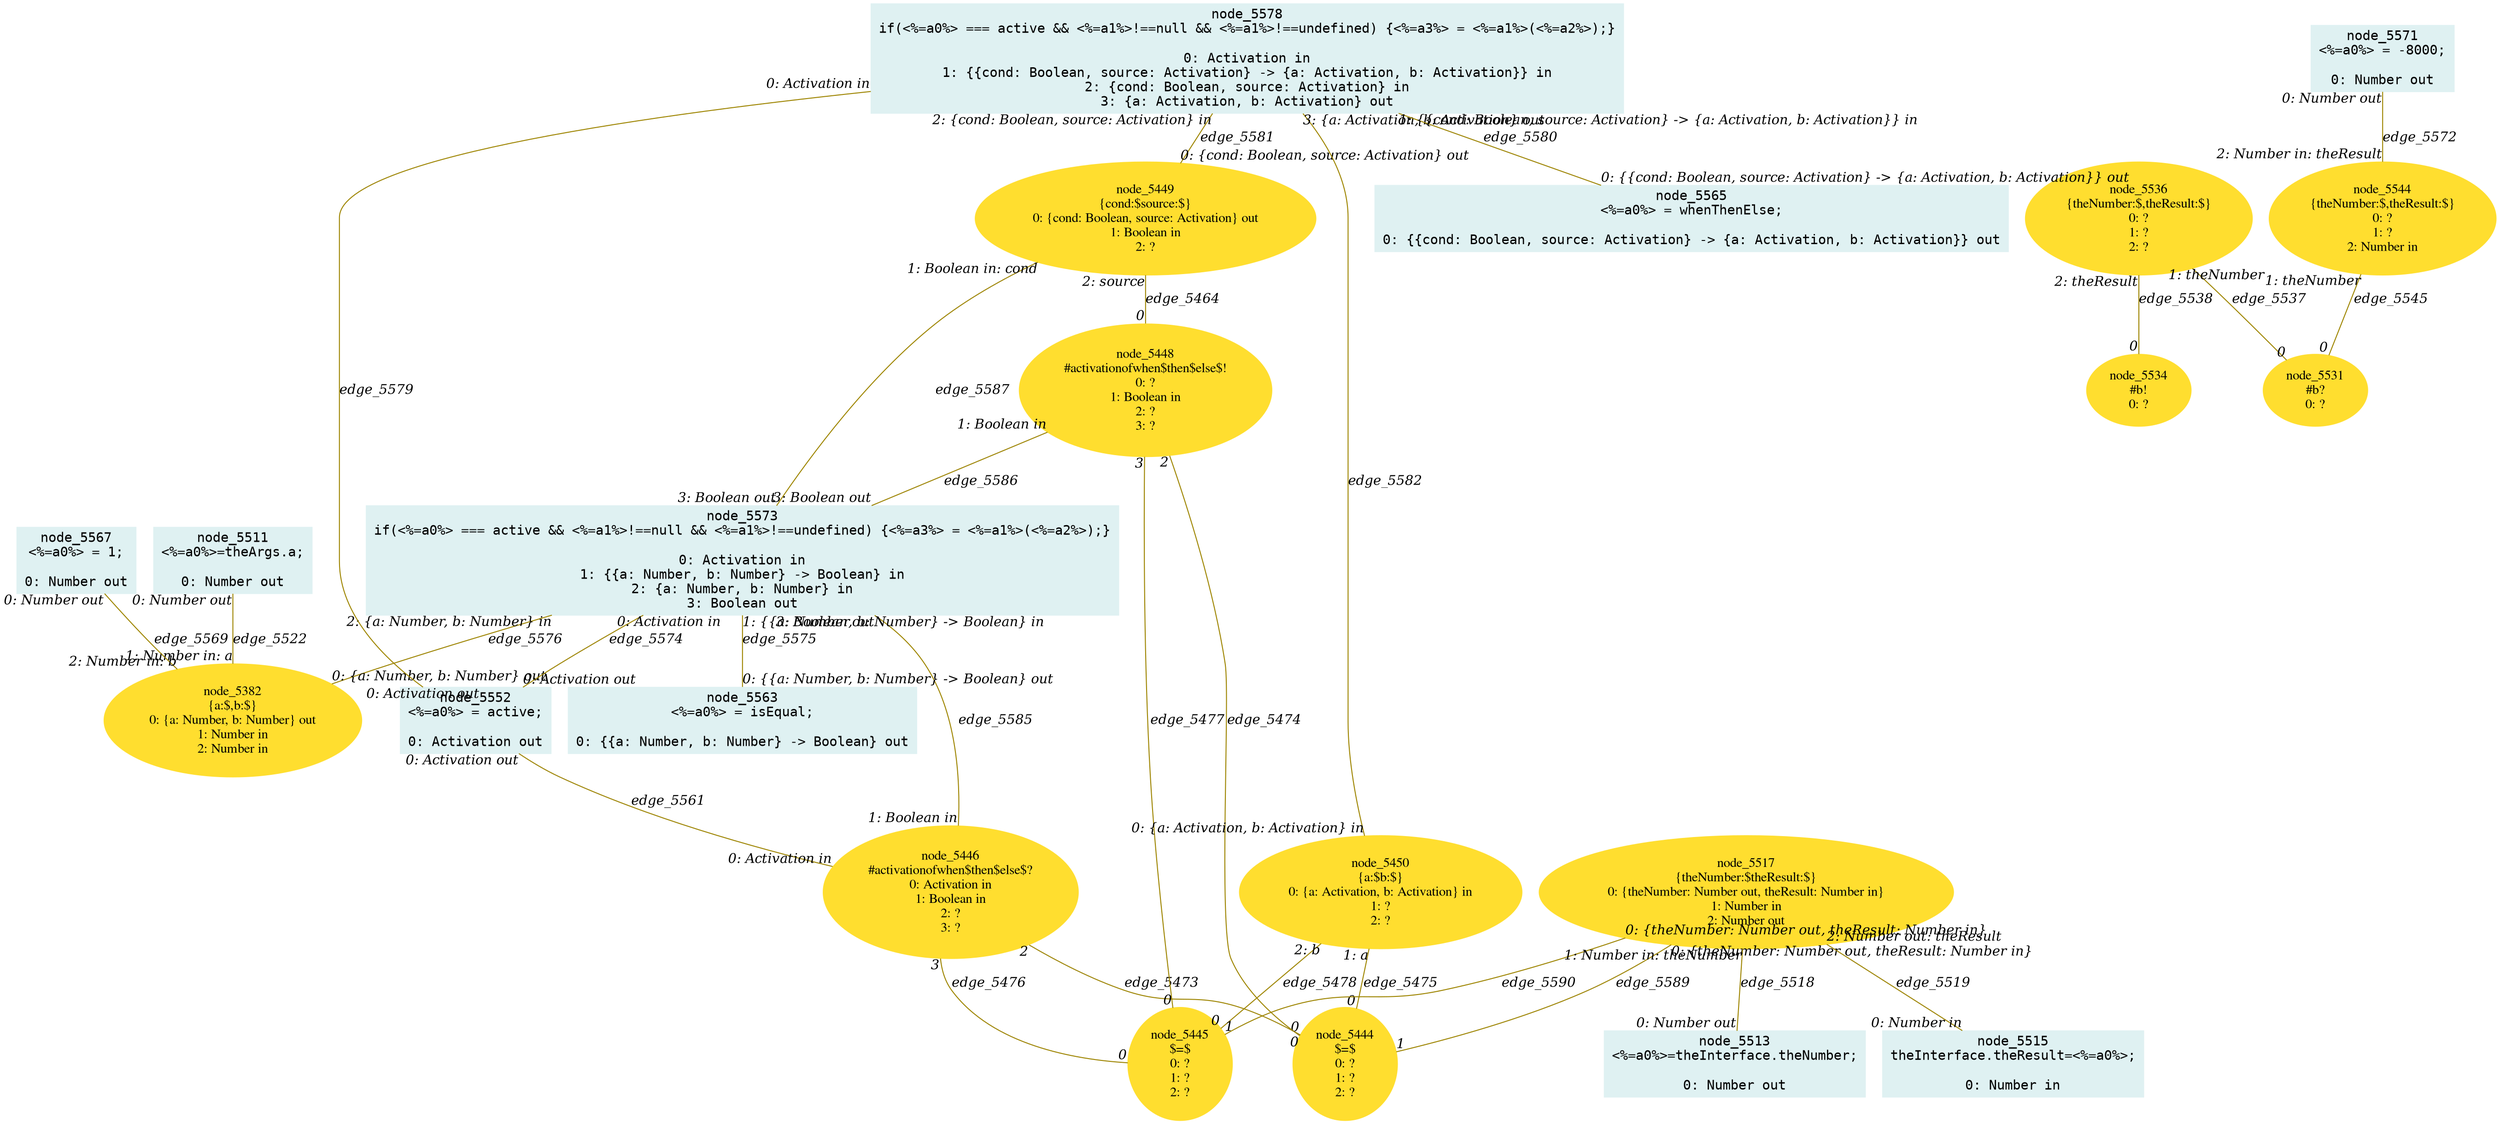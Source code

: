 digraph g{node_5382 [shape="ellipse", style="filled", color="#ffde2f", fontname="Times", label="node_5382
{a:$,b:$}
0: {a: Number, b: Number} out
1: Number in
2: Number in" ]
node_5444 [shape="ellipse", style="filled", color="#ffde2f", fontname="Times", label="node_5444
$=$
0: ?
1: ?
2: ?" ]
node_5445 [shape="ellipse", style="filled", color="#ffde2f", fontname="Times", label="node_5445
$=$
0: ?
1: ?
2: ?" ]
node_5446 [shape="ellipse", style="filled", color="#ffde2f", fontname="Times", label="node_5446
#activationofwhen$then$else$?
0: Activation in
1: Boolean in
2: ?
3: ?" ]
node_5448 [shape="ellipse", style="filled", color="#ffde2f", fontname="Times", label="node_5448
#activationofwhen$then$else$!
0: ?
1: Boolean in
2: ?
3: ?" ]
node_5449 [shape="ellipse", style="filled", color="#ffde2f", fontname="Times", label="node_5449
{cond:$source:$}
0: {cond: Boolean, source: Activation} out
1: Boolean in
2: ?" ]
node_5450 [shape="ellipse", style="filled", color="#ffde2f", fontname="Times", label="node_5450
{a:$b:$}
0: {a: Activation, b: Activation} in
1: ?
2: ?" ]
node_5511 [shape="box", style="filled", color="#dff1f2", fontname="Courier", label="node_5511
<%=a0%>=theArgs.a;

0: Number out" ]
node_5513 [shape="box", style="filled", color="#dff1f2", fontname="Courier", label="node_5513
<%=a0%>=theInterface.theNumber;

0: Number out" ]
node_5515 [shape="box", style="filled", color="#dff1f2", fontname="Courier", label="node_5515
theInterface.theResult=<%=a0%>;

0: Number in" ]
node_5517 [shape="ellipse", style="filled", color="#ffde2f", fontname="Times", label="node_5517
{theNumber:$theResult:$}
0: {theNumber: Number out, theResult: Number in}
1: Number in
2: Number out" ]
node_5531 [shape="ellipse", style="filled", color="#ffde2f", fontname="Times", label="node_5531
#b?
0: ?" ]
node_5534 [shape="ellipse", style="filled", color="#ffde2f", fontname="Times", label="node_5534
#b!
0: ?" ]
node_5536 [shape="ellipse", style="filled", color="#ffde2f", fontname="Times", label="node_5536
{theNumber:$,theResult:$}
0: ?
1: ?
2: ?" ]
node_5544 [shape="ellipse", style="filled", color="#ffde2f", fontname="Times", label="node_5544
{theNumber:$,theResult:$}
0: ?
1: ?
2: Number in" ]
node_5552 [shape="box", style="filled", color="#dff1f2", fontname="Courier", label="node_5552
<%=a0%> = active;

0: Activation out" ]
node_5563 [shape="box", style="filled", color="#dff1f2", fontname="Courier", label="node_5563
<%=a0%> = isEqual;

0: {{a: Number, b: Number} -> Boolean} out" ]
node_5565 [shape="box", style="filled", color="#dff1f2", fontname="Courier", label="node_5565
<%=a0%> = whenThenElse;

0: {{cond: Boolean, source: Activation} -> {a: Activation, b: Activation}} out" ]
node_5567 [shape="box", style="filled", color="#dff1f2", fontname="Courier", label="node_5567
<%=a0%> = 1;

0: Number out" ]
node_5571 [shape="box", style="filled", color="#dff1f2", fontname="Courier", label="node_5571
<%=a0%> = -8000;

0: Number out" ]
node_5573 [shape="box", style="filled", color="#dff1f2", fontname="Courier", label="node_5573
if(<%=a0%> === active && <%=a1%>!==null && <%=a1%>!==undefined) {<%=a3%> = <%=a1%>(<%=a2%>);}

0: Activation in
1: {{a: Number, b: Number} -> Boolean} in
2: {a: Number, b: Number} in
3: Boolean out" ]
node_5578 [shape="box", style="filled", color="#dff1f2", fontname="Courier", label="node_5578
if(<%=a0%> === active && <%=a1%>!==null && <%=a1%>!==undefined) {<%=a3%> = <%=a1%>(<%=a2%>);}

0: Activation in
1: {{cond: Boolean, source: Activation} -> {a: Activation, b: Activation}} in
2: {cond: Boolean, source: Activation} in
3: {a: Activation, b: Activation} out" ]
node_5449 -> node_5448 [dir=none, arrowHead=none, fontname="Times-Italic", arrowsize=1, color="#9d8400", label="edge_5464",  headlabel="0", taillabel="2: source" ]
node_5446 -> node_5444 [dir=none, arrowHead=none, fontname="Times-Italic", arrowsize=1, color="#9d8400", label="edge_5473",  headlabel="0", taillabel="2" ]
node_5448 -> node_5444 [dir=none, arrowHead=none, fontname="Times-Italic", arrowsize=1, color="#9d8400", label="edge_5474",  headlabel="0", taillabel="2" ]
node_5450 -> node_5444 [dir=none, arrowHead=none, fontname="Times-Italic", arrowsize=1, color="#9d8400", label="edge_5475",  headlabel="0", taillabel="1: a" ]
node_5446 -> node_5445 [dir=none, arrowHead=none, fontname="Times-Italic", arrowsize=1, color="#9d8400", label="edge_5476",  headlabel="0", taillabel="3" ]
node_5448 -> node_5445 [dir=none, arrowHead=none, fontname="Times-Italic", arrowsize=1, color="#9d8400", label="edge_5477",  headlabel="0", taillabel="3" ]
node_5450 -> node_5445 [dir=none, arrowHead=none, fontname="Times-Italic", arrowsize=1, color="#9d8400", label="edge_5478",  headlabel="0", taillabel="2: b" ]
node_5517 -> node_5513 [dir=none, arrowHead=none, fontname="Times-Italic", arrowsize=1, color="#9d8400", label="edge_5518",  headlabel="0: Number out", taillabel="1: Number in: theNumber" ]
node_5517 -> node_5515 [dir=none, arrowHead=none, fontname="Times-Italic", arrowsize=1, color="#9d8400", label="edge_5519",  headlabel="0: Number in", taillabel="2: Number out: theResult" ]
node_5511 -> node_5382 [dir=none, arrowHead=none, fontname="Times-Italic", arrowsize=1, color="#9d8400", label="edge_5522",  headlabel="1: Number in: a", taillabel="0: Number out" ]
node_5536 -> node_5531 [dir=none, arrowHead=none, fontname="Times-Italic", arrowsize=1, color="#9d8400", label="edge_5537",  headlabel="0", taillabel="1: theNumber" ]
node_5536 -> node_5534 [dir=none, arrowHead=none, fontname="Times-Italic", arrowsize=1, color="#9d8400", label="edge_5538",  headlabel="0", taillabel="2: theResult" ]
node_5544 -> node_5531 [dir=none, arrowHead=none, fontname="Times-Italic", arrowsize=1, color="#9d8400", label="edge_5545",  headlabel="0", taillabel="1: theNumber" ]
node_5552 -> node_5446 [dir=none, arrowHead=none, fontname="Times-Italic", arrowsize=1, color="#9d8400", label="edge_5561",  headlabel="0: Activation in", taillabel="0: Activation out" ]
node_5567 -> node_5382 [dir=none, arrowHead=none, fontname="Times-Italic", arrowsize=1, color="#9d8400", label="edge_5569",  headlabel="2: Number in: b", taillabel="0: Number out" ]
node_5571 -> node_5544 [dir=none, arrowHead=none, fontname="Times-Italic", arrowsize=1, color="#9d8400", label="edge_5572",  headlabel="2: Number in: theResult", taillabel="0: Number out" ]
node_5573 -> node_5552 [dir=none, arrowHead=none, fontname="Times-Italic", arrowsize=1, color="#9d8400", label="edge_5574",  headlabel="0: Activation out", taillabel="0: Activation in" ]
node_5573 -> node_5563 [dir=none, arrowHead=none, fontname="Times-Italic", arrowsize=1, color="#9d8400", label="edge_5575",  headlabel="0: {{a: Number, b: Number} -> Boolean} out", taillabel="1: {{a: Number, b: Number} -> Boolean} in" ]
node_5573 -> node_5382 [dir=none, arrowHead=none, fontname="Times-Italic", arrowsize=1, color="#9d8400", label="edge_5576",  headlabel="0: {a: Number, b: Number} out", taillabel="2: {a: Number, b: Number} in" ]
node_5578 -> node_5552 [dir=none, arrowHead=none, fontname="Times-Italic", arrowsize=1, color="#9d8400", label="edge_5579",  headlabel="0: Activation out", taillabel="0: Activation in" ]
node_5578 -> node_5565 [dir=none, arrowHead=none, fontname="Times-Italic", arrowsize=1, color="#9d8400", label="edge_5580",  headlabel="0: {{cond: Boolean, source: Activation} -> {a: Activation, b: Activation}} out", taillabel="1: {{cond: Boolean, source: Activation} -> {a: Activation, b: Activation}} in" ]
node_5578 -> node_5449 [dir=none, arrowHead=none, fontname="Times-Italic", arrowsize=1, color="#9d8400", label="edge_5581",  headlabel="0: {cond: Boolean, source: Activation} out", taillabel="2: {cond: Boolean, source: Activation} in" ]
node_5578 -> node_5450 [dir=none, arrowHead=none, fontname="Times-Italic", arrowsize=1, color="#9d8400", label="edge_5582",  headlabel="0: {a: Activation, b: Activation} in", taillabel="3: {a: Activation, b: Activation} out" ]
node_5446 -> node_5573 [dir=none, arrowHead=none, fontname="Times-Italic", arrowsize=1, color="#9d8400", label="edge_5585",  headlabel="3: Boolean out", taillabel="1: Boolean in" ]
node_5448 -> node_5573 [dir=none, arrowHead=none, fontname="Times-Italic", arrowsize=1, color="#9d8400", label="edge_5586",  headlabel="3: Boolean out", taillabel="1: Boolean in" ]
node_5449 -> node_5573 [dir=none, arrowHead=none, fontname="Times-Italic", arrowsize=1, color="#9d8400", label="edge_5587",  headlabel="3: Boolean out", taillabel="1: Boolean in: cond" ]
node_5517 -> node_5444 [dir=none, arrowHead=none, fontname="Times-Italic", arrowsize=1, color="#9d8400", label="edge_5589",  headlabel="1", taillabel="0: {theNumber: Number out, theResult: Number in}" ]
node_5517 -> node_5445 [dir=none, arrowHead=none, fontname="Times-Italic", arrowsize=1, color="#9d8400", label="edge_5590",  headlabel="1", taillabel="0: {theNumber: Number out, theResult: Number in}" ]
}
